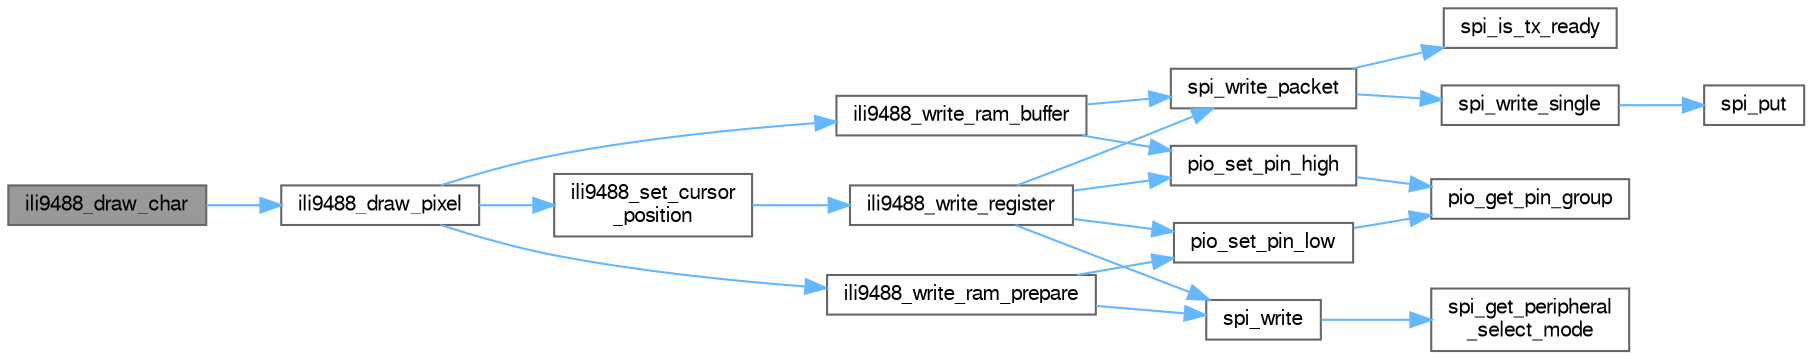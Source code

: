 digraph "ili9488_draw_char"
{
 // LATEX_PDF_SIZE
  bgcolor="transparent";
  edge [fontname=FreeSans,fontsize=10,labelfontname=FreeSans,labelfontsize=10];
  node [fontname=FreeSans,fontsize=10,shape=box,height=0.2,width=0.4];
  rankdir="LR";
  Node1 [label="ili9488_draw_char",height=0.2,width=0.4,color="gray40", fillcolor="grey60", style="filled", fontcolor="black",tooltip="Draw an ASCII character on LCD."];
  Node1 -> Node2 [color="steelblue1",style="solid"];
  Node2 [label="ili9488_draw_pixel",height=0.2,width=0.4,color="grey40", fillcolor="white", style="filled",URL="$group__ili9488__display__group.html#ga1139df88f3567561a6be9d08e7c5e87a",tooltip="Draw a pixel on LCD."];
  Node2 -> Node3 [color="steelblue1",style="solid"];
  Node3 [label="ili9488_set_cursor\l_position",height=0.2,width=0.4,color="grey40", fillcolor="white", style="filled",URL="$group__ili9488__display__group.html#ga7fab1376515c984e57066f9f29ba8e88",tooltip="Set cursor of LCD screen."];
  Node3 -> Node4 [color="steelblue1",style="solid"];
  Node4 [label="ili9488_write_register",height=0.2,width=0.4,color="grey40", fillcolor="white", style="filled",URL="$group__ili9488__display__group.html#ga004cc9b339c8d6bc83eab621d620e05f",tooltip="Write data to LCD Register."];
  Node4 -> Node5 [color="steelblue1",style="solid"];
  Node5 [label="pio_set_pin_high",height=0.2,width=0.4,color="grey40", fillcolor="white", style="filled",URL="$group__sam__drivers__pio__group.html#gaa8c613a0858311e6d684b1869d49dd77",tooltip="Drive a GPIO pin to 1."];
  Node5 -> Node6 [color="steelblue1",style="solid"];
  Node6 [label="pio_get_pin_group",height=0.2,width=0.4,color="grey40", fillcolor="white", style="filled",URL="$group__sam__drivers__pio__group.html#gaf37309a52c59d5e2116d649f6fdd98c9",tooltip="Return GPIO port for a GPIO pin."];
  Node4 -> Node7 [color="steelblue1",style="solid"];
  Node7 [label="pio_set_pin_low",height=0.2,width=0.4,color="grey40", fillcolor="white", style="filled",URL="$group__sam__drivers__pio__group.html#ga41f795f6deb585e82b913a959a4b076a",tooltip="Drive a GPIO pin to 0."];
  Node7 -> Node6 [color="steelblue1",style="solid"];
  Node4 -> Node8 [color="steelblue1",style="solid"];
  Node8 [label="spi_write",height=0.2,width=0.4,color="grey40", fillcolor="white", style="filled",URL="$group__sam__drivers__spi__group.html#gaf0aef4a28c69c8ceb6e99b5d79e91e47",tooltip="Write the transmitted data with specified peripheral chip select value."];
  Node8 -> Node9 [color="steelblue1",style="solid"];
  Node9 [label="spi_get_peripheral\l_select_mode",height=0.2,width=0.4,color="grey40", fillcolor="white", style="filled",URL="$drivers_2spi_2spi_8h.html#a7a7e9be615b3302403a32d57650138f2",tooltip="Get Peripheral Select mode."];
  Node4 -> Node10 [color="steelblue1",style="solid"];
  Node10 [label="spi_write_packet",height=0.2,width=0.4,color="grey40", fillcolor="white", style="filled",URL="$spi__master_8c.html#a9d0996dc59ad7f2a593e27710c6cc727",tooltip="Send a sequence of bytes to an SPI device."];
  Node10 -> Node11 [color="steelblue1",style="solid"];
  Node11 [label="spi_is_tx_ready",height=0.2,width=0.4,color="grey40", fillcolor="white", style="filled",URL="$drivers_2spi_2spi_8h.html#a3191ea9575f016d8c0a54b08920768d4",tooltip="Check if all transmissions are ready."];
  Node10 -> Node12 [color="steelblue1",style="solid"];
  Node12 [label="spi_write_single",height=0.2,width=0.4,color="grey40", fillcolor="white", style="filled",URL="$sam__spi_2spi__master_8h.html#a65c32defa363bf60ee9820a231884b69",tooltip="Write one byte to an SPI device."];
  Node12 -> Node13 [color="steelblue1",style="solid"];
  Node13 [label="spi_put",height=0.2,width=0.4,color="grey40", fillcolor="white", style="filled",URL="$drivers_2spi_2spi_8h.html#adf99875478cb13bb164e96c73c9666bb",tooltip="Put one data to a SPI peripheral."];
  Node2 -> Node14 [color="steelblue1",style="solid"];
  Node14 [label="ili9488_write_ram_buffer",height=0.2,width=0.4,color="grey40", fillcolor="white", style="filled",URL="$group__ili9488__display__group.html#gaf89cf3147f4b11ff96a0040b5ce19502",tooltip="Write multiple data in buffer to LCD controller."];
  Node14 -> Node5 [color="steelblue1",style="solid"];
  Node14 -> Node10 [color="steelblue1",style="solid"];
  Node2 -> Node15 [color="steelblue1",style="solid"];
  Node15 [label="ili9488_write_ram_prepare",height=0.2,width=0.4,color="grey40", fillcolor="white", style="filled",URL="$group__ili9488__display__group.html#gaa00306e826e75a712b9d39317ad60179",tooltip="Prepare to write GRAM data."];
  Node15 -> Node7 [color="steelblue1",style="solid"];
  Node15 -> Node8 [color="steelblue1",style="solid"];
}
